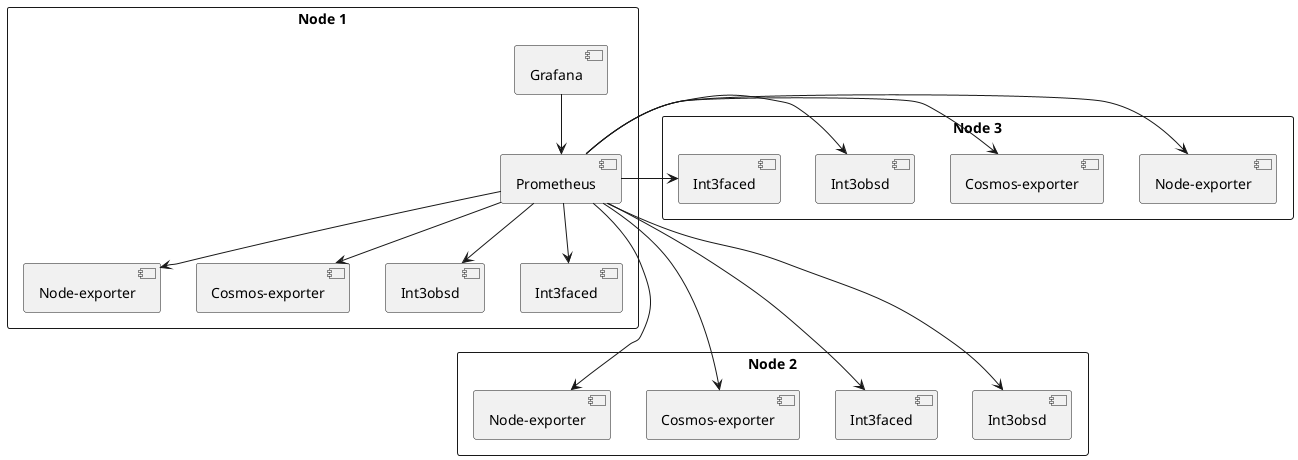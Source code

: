 @startuml
skinparam packageStyle rect

package "Node 1" {
    [Prometheus] as prometheus
    [Grafana] as grafana
    [Node-exporter] as node_exporter
    [Cosmos-exporter] as cosmos_exporter
    [Int3obsd] as int3face
    [Int3faced] as observer
}

package "Node 2" {
    [Node-exporter] as node_exporter_2
    [Cosmos-exporter] as cosmos_exporter_2
    [Int3obsd] as int3face_2
    [Int3faced] as observer_2
}

package "Node 3" {
    [Node-exporter] as node_exporter_3
    [Cosmos-exporter] as cosmos_exporter_3
    [Int3obsd] as int3face_3
    [Int3faced] as observer_3
}

prometheus -down-> node_exporter
prometheus -down-> cosmos_exporter
prometheus -down-> int3face
prometheus -down-> observer

prometheus --right-> node_exporter_2
prometheus --right-> cosmos_exporter_2
prometheus --down-> int3face_2
prometheus --right-> observer_2

prometheus ---left-> node_exporter_3
prometheus --left-> cosmos_exporter_3
prometheus --left-> int3face_3
prometheus --left-> observer_3

grafana -down-> prometheus

@enduml
